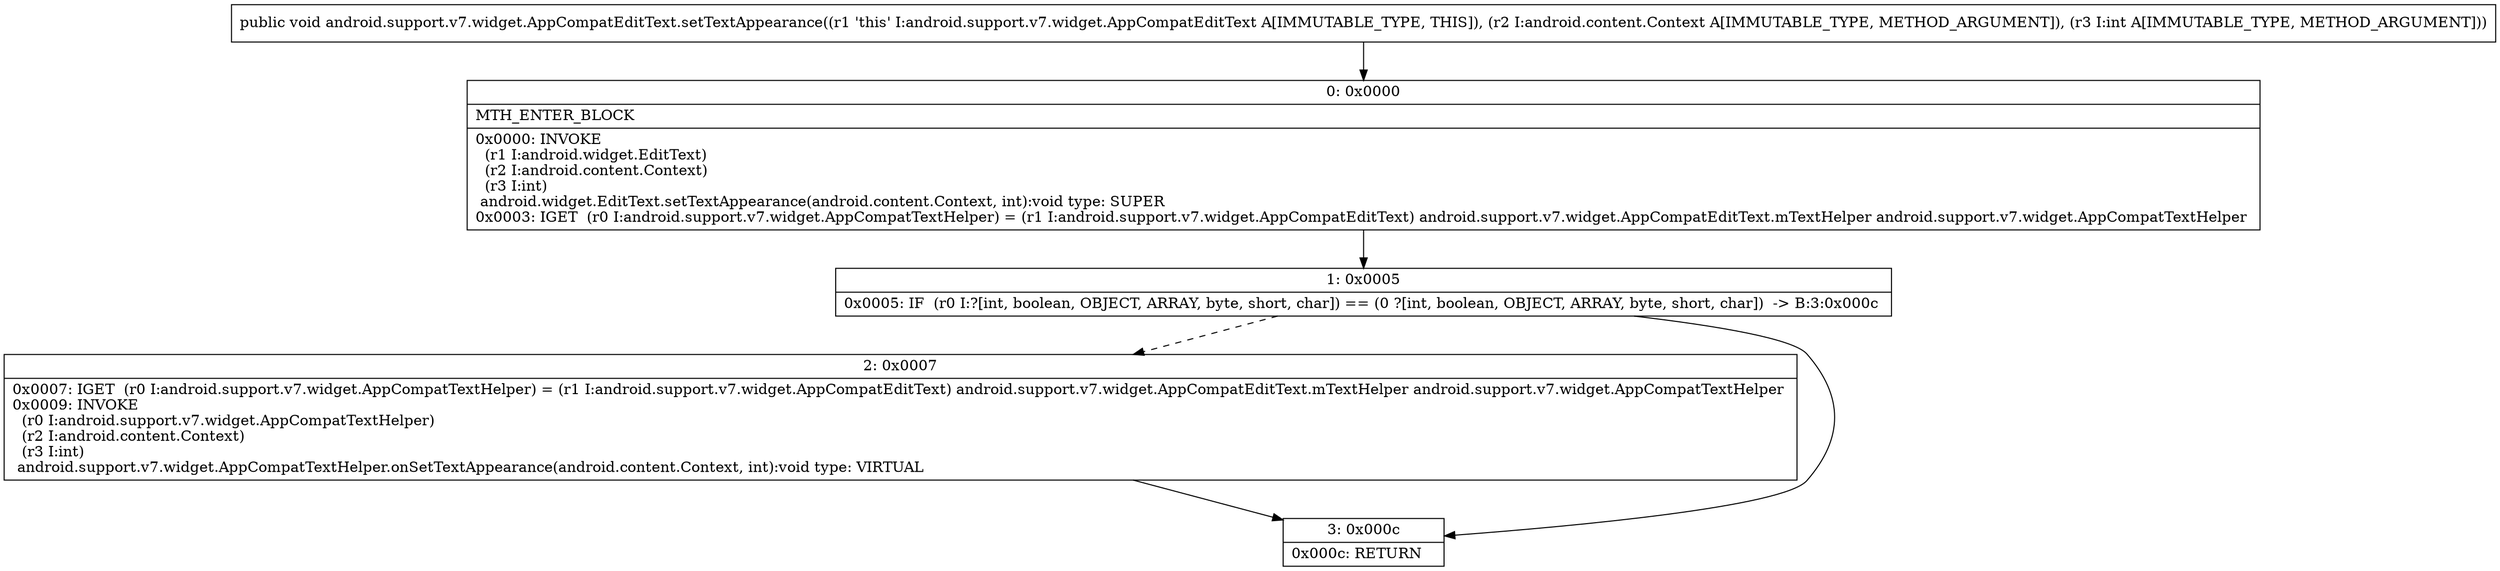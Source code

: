 digraph "CFG forandroid.support.v7.widget.AppCompatEditText.setTextAppearance(Landroid\/content\/Context;I)V" {
Node_0 [shape=record,label="{0\:\ 0x0000|MTH_ENTER_BLOCK\l|0x0000: INVOKE  \l  (r1 I:android.widget.EditText)\l  (r2 I:android.content.Context)\l  (r3 I:int)\l android.widget.EditText.setTextAppearance(android.content.Context, int):void type: SUPER \l0x0003: IGET  (r0 I:android.support.v7.widget.AppCompatTextHelper) = (r1 I:android.support.v7.widget.AppCompatEditText) android.support.v7.widget.AppCompatEditText.mTextHelper android.support.v7.widget.AppCompatTextHelper \l}"];
Node_1 [shape=record,label="{1\:\ 0x0005|0x0005: IF  (r0 I:?[int, boolean, OBJECT, ARRAY, byte, short, char]) == (0 ?[int, boolean, OBJECT, ARRAY, byte, short, char])  \-\> B:3:0x000c \l}"];
Node_2 [shape=record,label="{2\:\ 0x0007|0x0007: IGET  (r0 I:android.support.v7.widget.AppCompatTextHelper) = (r1 I:android.support.v7.widget.AppCompatEditText) android.support.v7.widget.AppCompatEditText.mTextHelper android.support.v7.widget.AppCompatTextHelper \l0x0009: INVOKE  \l  (r0 I:android.support.v7.widget.AppCompatTextHelper)\l  (r2 I:android.content.Context)\l  (r3 I:int)\l android.support.v7.widget.AppCompatTextHelper.onSetTextAppearance(android.content.Context, int):void type: VIRTUAL \l}"];
Node_3 [shape=record,label="{3\:\ 0x000c|0x000c: RETURN   \l}"];
MethodNode[shape=record,label="{public void android.support.v7.widget.AppCompatEditText.setTextAppearance((r1 'this' I:android.support.v7.widget.AppCompatEditText A[IMMUTABLE_TYPE, THIS]), (r2 I:android.content.Context A[IMMUTABLE_TYPE, METHOD_ARGUMENT]), (r3 I:int A[IMMUTABLE_TYPE, METHOD_ARGUMENT])) }"];
MethodNode -> Node_0;
Node_0 -> Node_1;
Node_1 -> Node_2[style=dashed];
Node_1 -> Node_3;
Node_2 -> Node_3;
}

